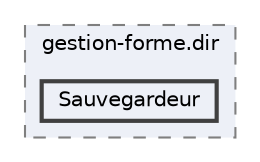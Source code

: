 digraph "cmake-build-debug/CMakeFiles/gestion-forme.dir/Sauvegardeur"
{
 // LATEX_PDF_SIZE
  bgcolor="transparent";
  edge [fontname=Helvetica,fontsize=10,labelfontname=Helvetica,labelfontsize=10];
  node [fontname=Helvetica,fontsize=10,shape=box,height=0.2,width=0.4];
  compound=true
  subgraph clusterdir_84fc2f63450cf8f6481318f4716eed00 {
    graph [ bgcolor="#edf0f7", pencolor="grey50", label="gestion-forme.dir", fontname=Helvetica,fontsize=10 style="filled,dashed", URL="dir_84fc2f63450cf8f6481318f4716eed00.html",tooltip=""]
  dir_1e74f6ee8f6a70dc40d9c554c382e129 [label="Sauvegardeur", fillcolor="#edf0f7", color="grey25", style="filled,bold", URL="dir_1e74f6ee8f6a70dc40d9c554c382e129.html",tooltip=""];
  }
}
